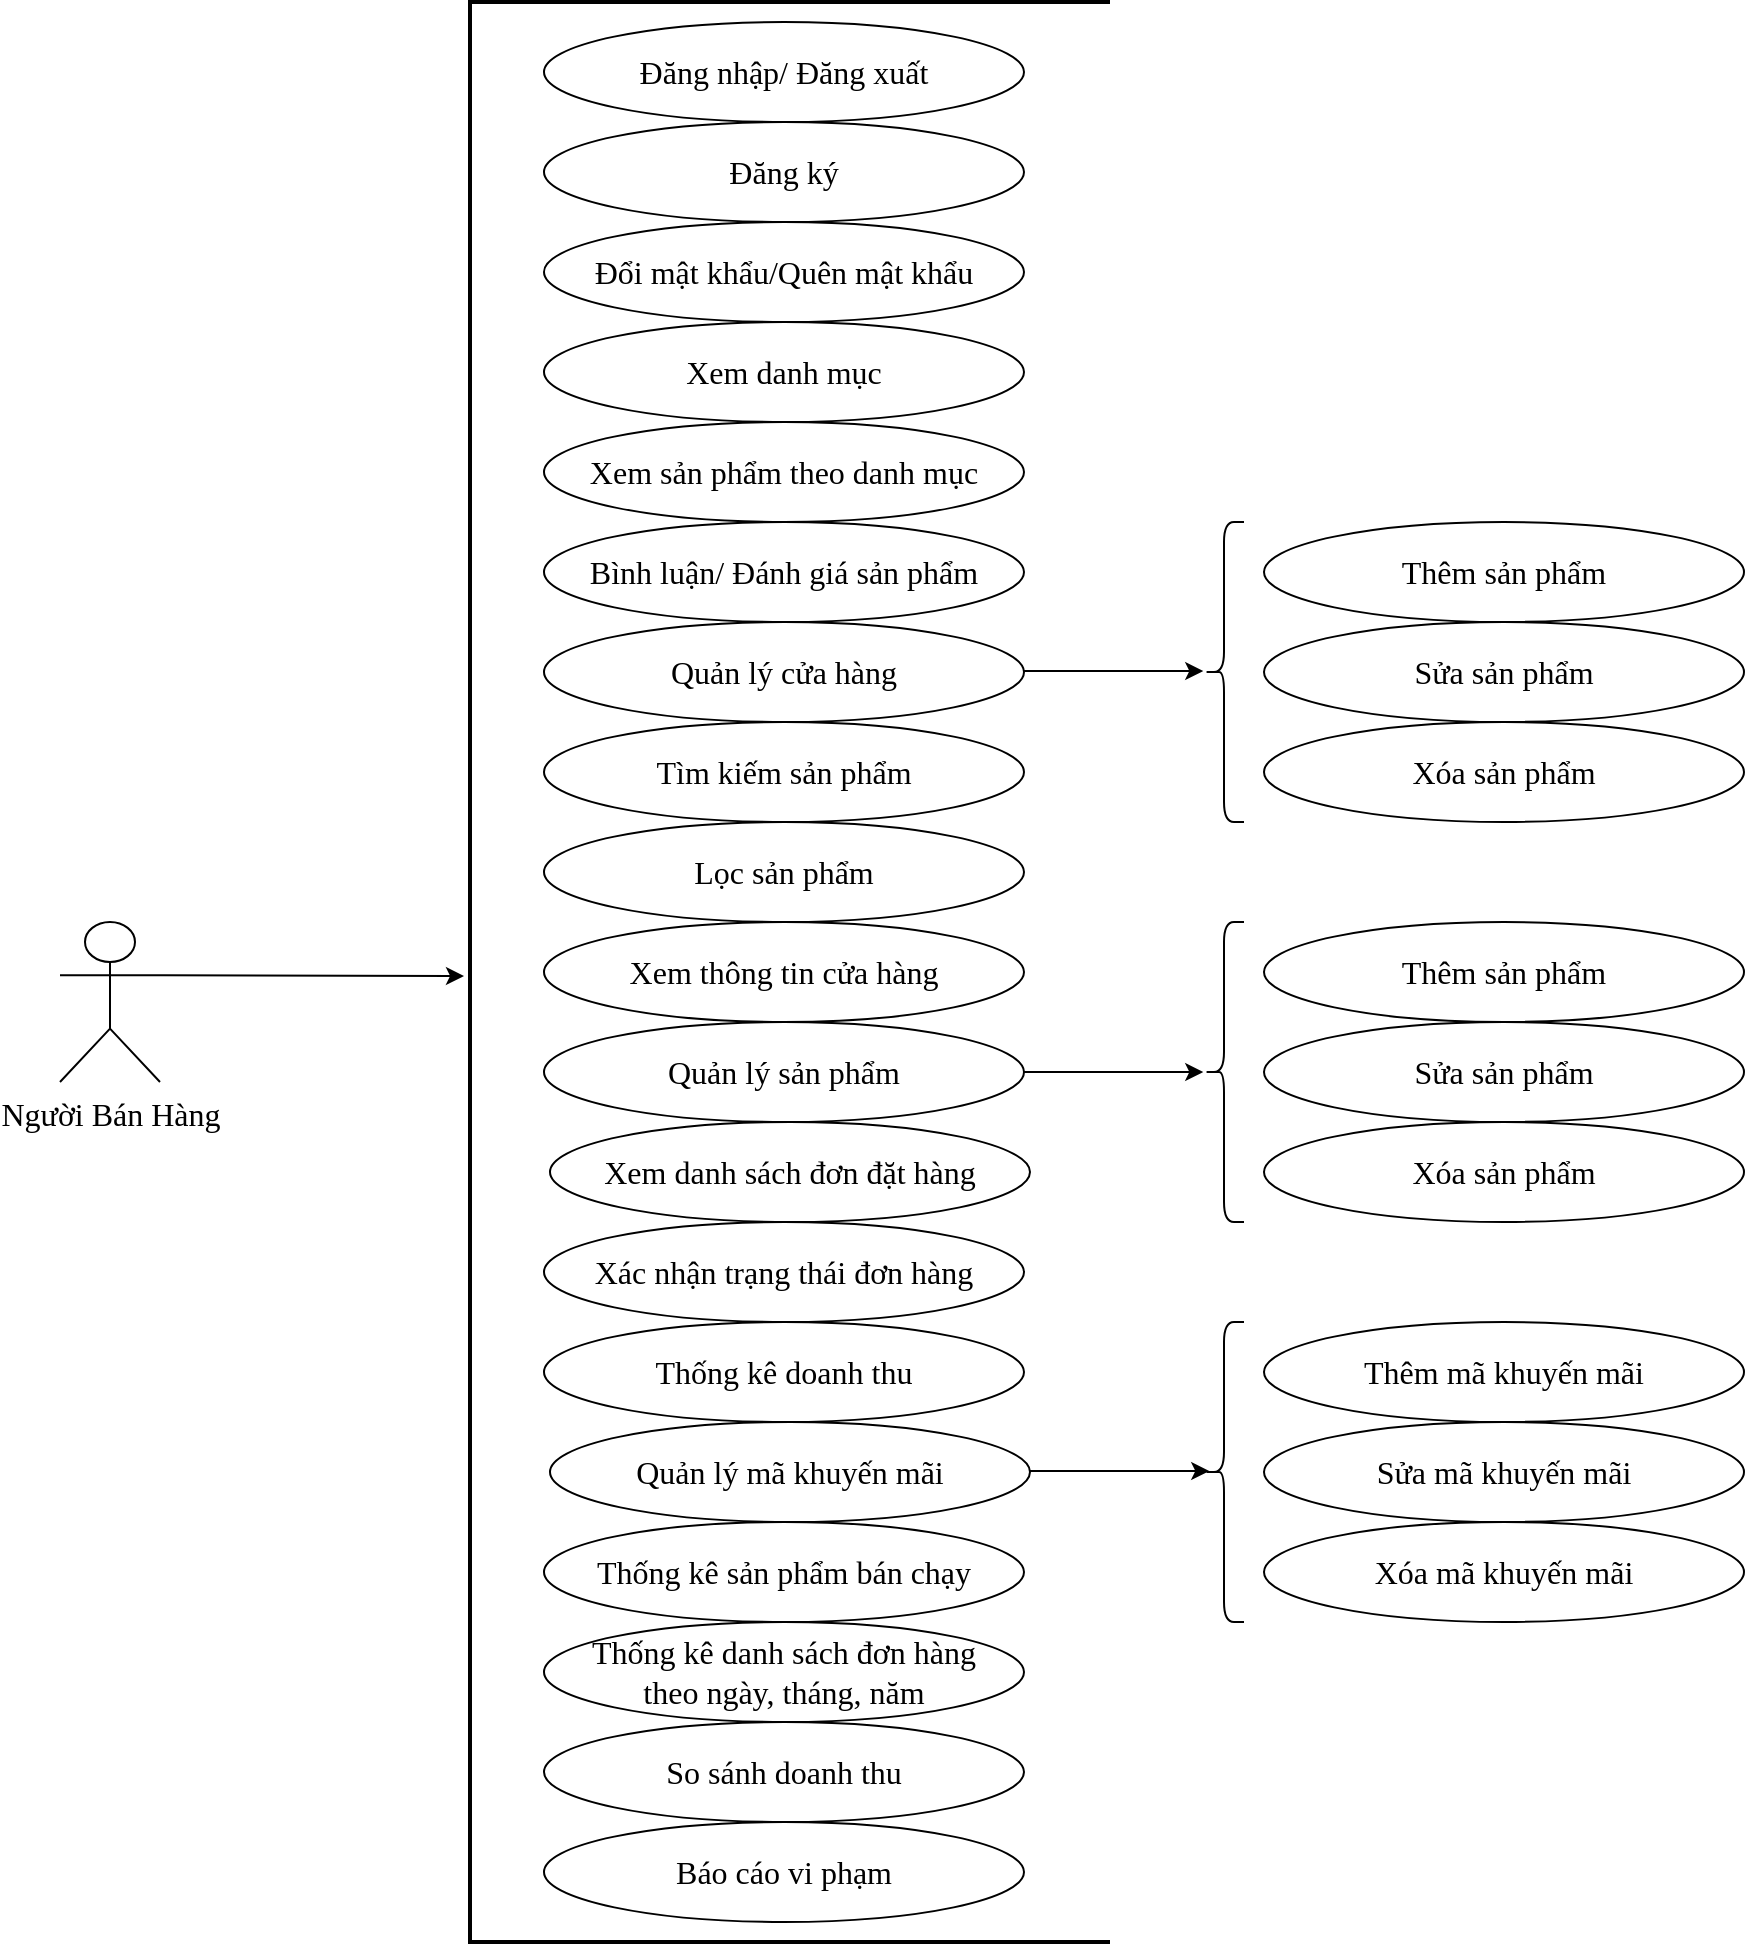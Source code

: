 <mxfile version="15.5.0" type="github">
  <diagram id="2YDtvbEqmmr2WRJqGNYT" name="Page-1">
    <mxGraphModel dx="2382" dy="1617" grid="0" gridSize="10" guides="1" tooltips="1" connect="1" arrows="1" fold="1" page="0" pageScale="1" pageWidth="850" pageHeight="1100" math="0" shadow="0">
      <root>
        <mxCell id="0" />
        <mxCell id="1" parent="0" />
        <mxCell id="eWI_-dGI4IAz-TgmicA4-3" value="" style="edgeStyle=orthogonalEdgeStyle;rounded=0;orthogonalLoop=1;jettySize=auto;html=1;exitX=1;exitY=0.333;exitDx=0;exitDy=0;exitPerimeter=0;" parent="1" source="eWI_-dGI4IAz-TgmicA4-1" edge="1">
          <mxGeometry relative="1" as="geometry">
            <mxPoint x="240" y="477" as="targetPoint" />
            <Array as="points">
              <mxPoint x="90" y="477" />
            </Array>
          </mxGeometry>
        </mxCell>
        <mxCell id="eWI_-dGI4IAz-TgmicA4-1" value="Người Bán Hàng" style="shape=umlActor;verticalLabelPosition=bottom;verticalAlign=top;html=1;outlineConnect=0;fontFamily=Times New Roman;fontSize=16;" parent="1" vertex="1">
          <mxGeometry x="38" y="450" width="50" height="80" as="geometry" />
        </mxCell>
        <mxCell id="eWI_-dGI4IAz-TgmicA4-5" value="" style="strokeWidth=2;html=1;shape=mxgraph.flowchart.annotation_1;align=left;pointerEvents=1;fontFamily=Times New Roman;fontSize=16;" parent="1" vertex="1">
          <mxGeometry x="243" y="-10" width="320" height="970" as="geometry" />
        </mxCell>
        <mxCell id="eWI_-dGI4IAz-TgmicA4-8" value="Đăng nhập/ Đăng xuất" style="ellipse;whiteSpace=wrap;html=1;fontFamily=Times New Roman;fontSize=16;" parent="1" vertex="1">
          <mxGeometry x="280" width="240" height="50" as="geometry" />
        </mxCell>
        <mxCell id="eWI_-dGI4IAz-TgmicA4-9" value="Đổi mật khẩu/Quên mật khẩu" style="ellipse;whiteSpace=wrap;html=1;fontFamily=Times New Roman;fontSize=16;" parent="1" vertex="1">
          <mxGeometry x="280" y="100" width="240" height="50" as="geometry" />
        </mxCell>
        <mxCell id="eWI_-dGI4IAz-TgmicA4-10" value="Xem sản phẩm theo danh mục" style="ellipse;whiteSpace=wrap;html=1;fontFamily=Times New Roman;fontSize=16;" parent="1" vertex="1">
          <mxGeometry x="280" y="200" width="240" height="50" as="geometry" />
        </mxCell>
        <mxCell id="eWI_-dGI4IAz-TgmicA4-11" value="Xem danh mục" style="ellipse;whiteSpace=wrap;html=1;fontFamily=Times New Roman;fontSize=16;" parent="1" vertex="1">
          <mxGeometry x="280" y="150" width="240" height="50" as="geometry" />
        </mxCell>
        <mxCell id="eWI_-dGI4IAz-TgmicA4-14" value="Bình luận/ Đánh giá sản phẩm" style="ellipse;whiteSpace=wrap;html=1;fontFamily=Times New Roman;fontSize=16;" parent="1" vertex="1">
          <mxGeometry x="280" y="250" width="240" height="50" as="geometry" />
        </mxCell>
        <mxCell id="eWI_-dGI4IAz-TgmicA4-15" value="Tìm kiếm sản phẩm" style="ellipse;whiteSpace=wrap;html=1;fontFamily=Times New Roman;fontSize=16;" parent="1" vertex="1">
          <mxGeometry x="280" y="350" width="240" height="50" as="geometry" />
        </mxCell>
        <mxCell id="eWI_-dGI4IAz-TgmicA4-16" value="Lọc sản phẩm" style="ellipse;whiteSpace=wrap;html=1;fontFamily=Times New Roman;fontSize=16;" parent="1" vertex="1">
          <mxGeometry x="280" y="400" width="240" height="50" as="geometry" />
        </mxCell>
        <mxCell id="eWI_-dGI4IAz-TgmicA4-23" value="Xem danh sách đơn đặt hàng" style="ellipse;whiteSpace=wrap;html=1;fontFamily=Times New Roman;fontSize=16;" parent="1" vertex="1">
          <mxGeometry x="283" y="550" width="240" height="50" as="geometry" />
        </mxCell>
        <mxCell id="eWI_-dGI4IAz-TgmicA4-25" value="Quản lý mã khuyến mãi" style="ellipse;whiteSpace=wrap;html=1;fontFamily=Times New Roman;fontSize=16;" parent="1" vertex="1">
          <mxGeometry x="283" y="700" width="240" height="50" as="geometry" />
        </mxCell>
        <mxCell id="eWI_-dGI4IAz-TgmicA4-26" value="Thống kê sản phẩm bán chạy" style="ellipse;whiteSpace=wrap;html=1;fontFamily=Times New Roman;fontSize=16;" parent="1" vertex="1">
          <mxGeometry x="280" y="750" width="240" height="50" as="geometry" />
        </mxCell>
        <mxCell id="eWI_-dGI4IAz-TgmicA4-27" value="Xác nhận trạng thái đơn hàng" style="ellipse;whiteSpace=wrap;html=1;fontFamily=Times New Roman;fontSize=16;" parent="1" vertex="1">
          <mxGeometry x="280" y="600" width="240" height="50" as="geometry" />
        </mxCell>
        <mxCell id="eWI_-dGI4IAz-TgmicA4-28" value="Thống kê doanh thu" style="ellipse;whiteSpace=wrap;html=1;fontFamily=Times New Roman;fontSize=16;" parent="1" vertex="1">
          <mxGeometry x="280" y="650" width="240" height="50" as="geometry" />
        </mxCell>
        <mxCell id="eWI_-dGI4IAz-TgmicA4-29" value="Thống kê danh sách đơn hàng&lt;br&gt;theo ngày, tháng, năm" style="ellipse;whiteSpace=wrap;html=1;fontFamily=Times New Roman;fontSize=16;" parent="1" vertex="1">
          <mxGeometry x="280" y="800" width="240" height="50" as="geometry" />
        </mxCell>
        <mxCell id="eWI_-dGI4IAz-TgmicA4-30" value="So sánh doanh thu" style="ellipse;whiteSpace=wrap;html=1;fontFamily=Times New Roman;fontSize=16;" parent="1" vertex="1">
          <mxGeometry x="280" y="850" width="240" height="50" as="geometry" />
        </mxCell>
        <mxCell id="eWI_-dGI4IAz-TgmicA4-31" value="Báo cáo vi phạm" style="ellipse;whiteSpace=wrap;html=1;fontFamily=Times New Roman;fontSize=16;" parent="1" vertex="1">
          <mxGeometry x="280" y="900" width="240" height="50" as="geometry" />
        </mxCell>
        <mxCell id="CH3Bwqs0S2gNGxrHbtev-1" value="Đăng ký" style="ellipse;whiteSpace=wrap;html=1;fontFamily=Times New Roman;fontSize=16;" parent="1" vertex="1">
          <mxGeometry x="280" y="50" width="240" height="50" as="geometry" />
        </mxCell>
        <mxCell id="CH3Bwqs0S2gNGxrHbtev-2" value="Xem thông tin cửa hàng" style="ellipse;whiteSpace=wrap;html=1;fontFamily=Times New Roman;fontSize=16;" parent="1" vertex="1">
          <mxGeometry x="280" y="450" width="240" height="50" as="geometry" />
        </mxCell>
        <mxCell id="CH3Bwqs0S2gNGxrHbtev-3" value="Quản lý cửa hàng" style="ellipse;whiteSpace=wrap;html=1;fontFamily=Times New Roman;fontSize=16;" parent="1" vertex="1">
          <mxGeometry x="280" y="300" width="240" height="50" as="geometry" />
        </mxCell>
        <mxCell id="CH3Bwqs0S2gNGxrHbtev-11" style="edgeStyle=orthogonalEdgeStyle;rounded=0;orthogonalLoop=1;jettySize=auto;html=1;fontFamily=Times New Roman;fontSize=16;exitX=1;exitY=0.5;exitDx=0;exitDy=0;exitPerimeter=0;" parent="1" source="CH3Bwqs0S2gNGxrHbtev-4" edge="1">
          <mxGeometry relative="1" as="geometry">
            <mxPoint x="609.631" y="525" as="targetPoint" />
          </mxGeometry>
        </mxCell>
        <mxCell id="CH3Bwqs0S2gNGxrHbtev-4" value="Quản lý sản phẩm" style="ellipse;whiteSpace=wrap;html=1;fontFamily=Times New Roman;fontSize=16;" parent="1" vertex="1">
          <mxGeometry x="280" y="500" width="240" height="50" as="geometry" />
        </mxCell>
        <mxCell id="DQKqlvUAjaJzxWeukWd4-1" value="Thêm sản phẩm" style="ellipse;whiteSpace=wrap;html=1;fontFamily=Times New Roman;fontSize=16;" vertex="1" parent="1">
          <mxGeometry x="640" y="450" width="240" height="50" as="geometry" />
        </mxCell>
        <mxCell id="DQKqlvUAjaJzxWeukWd4-2" value="Sửa sản phẩm" style="ellipse;whiteSpace=wrap;html=1;fontFamily=Times New Roman;fontSize=16;" vertex="1" parent="1">
          <mxGeometry x="640" y="500" width="240" height="50" as="geometry" />
        </mxCell>
        <mxCell id="DQKqlvUAjaJzxWeukWd4-3" value="Xóa sản phẩm" style="ellipse;whiteSpace=wrap;html=1;fontFamily=Times New Roman;fontSize=16;" vertex="1" parent="1">
          <mxGeometry x="640" y="550" width="240" height="50" as="geometry" />
        </mxCell>
        <mxCell id="DQKqlvUAjaJzxWeukWd4-4" value="Thêm sản phẩm" style="ellipse;whiteSpace=wrap;html=1;fontFamily=Times New Roman;fontSize=16;" vertex="1" parent="1">
          <mxGeometry x="640" y="250" width="240" height="50" as="geometry" />
        </mxCell>
        <mxCell id="DQKqlvUAjaJzxWeukWd4-5" value="Sửa sản phẩm" style="ellipse;whiteSpace=wrap;html=1;fontFamily=Times New Roman;fontSize=16;" vertex="1" parent="1">
          <mxGeometry x="640" y="300" width="240" height="50" as="geometry" />
        </mxCell>
        <mxCell id="DQKqlvUAjaJzxWeukWd4-6" value="Xóa sản phẩm" style="ellipse;whiteSpace=wrap;html=1;fontFamily=Times New Roman;fontSize=16;" vertex="1" parent="1">
          <mxGeometry x="640" y="350" width="240" height="50" as="geometry" />
        </mxCell>
        <mxCell id="DQKqlvUAjaJzxWeukWd4-10" value="Thêm mã khuyến mãi" style="ellipse;whiteSpace=wrap;html=1;fontFamily=Times New Roman;fontSize=16;" vertex="1" parent="1">
          <mxGeometry x="640" y="650" width="240" height="50" as="geometry" />
        </mxCell>
        <mxCell id="DQKqlvUAjaJzxWeukWd4-11" value="Sửa mã khuyến mãi" style="ellipse;whiteSpace=wrap;html=1;fontFamily=Times New Roman;fontSize=16;" vertex="1" parent="1">
          <mxGeometry x="640" y="700" width="240" height="50" as="geometry" />
        </mxCell>
        <mxCell id="DQKqlvUAjaJzxWeukWd4-12" value="Xóa mã khuyến mãi" style="ellipse;whiteSpace=wrap;html=1;fontFamily=Times New Roman;fontSize=16;" vertex="1" parent="1">
          <mxGeometry x="640" y="750" width="240" height="50" as="geometry" />
        </mxCell>
        <mxCell id="DQKqlvUAjaJzxWeukWd4-13" style="edgeStyle=orthogonalEdgeStyle;rounded=0;orthogonalLoop=1;jettySize=auto;html=1;fontFamily=Times New Roman;fontSize=16;exitX=1;exitY=0.5;exitDx=0;exitDy=0;exitPerimeter=0;" edge="1" parent="1">
          <mxGeometry relative="1" as="geometry">
            <mxPoint x="609.631" y="324.5" as="targetPoint" />
            <mxPoint x="520" y="324.5" as="sourcePoint" />
          </mxGeometry>
        </mxCell>
        <mxCell id="DQKqlvUAjaJzxWeukWd4-15" style="edgeStyle=orthogonalEdgeStyle;rounded=0;orthogonalLoop=1;jettySize=auto;html=1;fontFamily=Times New Roman;fontSize=16;exitX=1;exitY=0.5;exitDx=0;exitDy=0;exitPerimeter=0;" edge="1" parent="1">
          <mxGeometry relative="1" as="geometry">
            <mxPoint x="612.631" y="724.5" as="targetPoint" />
            <mxPoint x="523" y="724.5" as="sourcePoint" />
            <Array as="points">
              <mxPoint x="540" y="725" />
              <mxPoint x="540" y="725" />
            </Array>
          </mxGeometry>
        </mxCell>
        <mxCell id="DQKqlvUAjaJzxWeukWd4-16" value="" style="shape=curlyBracket;whiteSpace=wrap;html=1;rounded=1;" vertex="1" parent="1">
          <mxGeometry x="610" y="650" width="20" height="150" as="geometry" />
        </mxCell>
        <mxCell id="DQKqlvUAjaJzxWeukWd4-17" value="" style="shape=curlyBracket;whiteSpace=wrap;html=1;rounded=1;" vertex="1" parent="1">
          <mxGeometry x="610" y="450" width="20" height="150" as="geometry" />
        </mxCell>
        <mxCell id="DQKqlvUAjaJzxWeukWd4-18" value="" style="shape=curlyBracket;whiteSpace=wrap;html=1;rounded=1;" vertex="1" parent="1">
          <mxGeometry x="610" y="250" width="20" height="150" as="geometry" />
        </mxCell>
      </root>
    </mxGraphModel>
  </diagram>
</mxfile>
